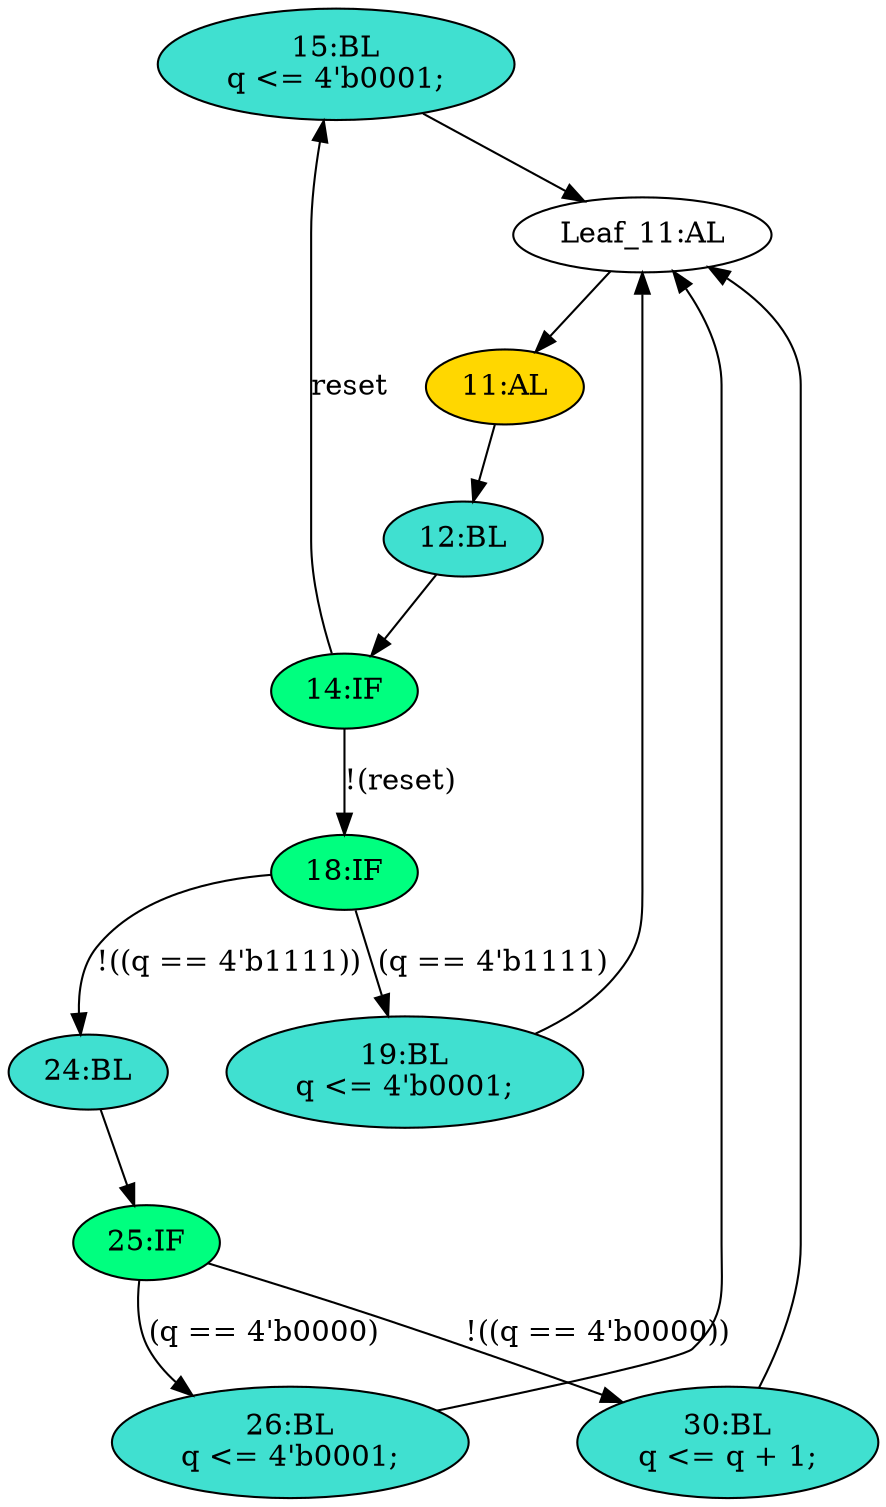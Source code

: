strict digraph "compose( ,  )" {
	node [label="\N"];
	"15:BL"	[ast="<pyverilog.vparser.ast.Block object at 0x7fa70f4b5690>",
		fillcolor=turquoise,
		label="15:BL
q <= 4'b0001;",
		statements="[<pyverilog.vparser.ast.NonblockingSubstitution object at 0x7fa70f196810>]",
		style=filled,
		typ=Block];
	"Leaf_11:AL"	[def_var="['q']",
		label="Leaf_11:AL"];
	"15:BL" -> "Leaf_11:AL"	[cond="[]",
		lineno=None];
	"30:BL"	[ast="<pyverilog.vparser.ast.Block object at 0x7fa70f1fdc50>",
		fillcolor=turquoise,
		label="30:BL
q <= q + 1;",
		statements="[<pyverilog.vparser.ast.NonblockingSubstitution object at 0x7fa70f1e6ad0>]",
		style=filled,
		typ=Block];
	"30:BL" -> "Leaf_11:AL"	[cond="[]",
		lineno=None];
	"24:BL"	[ast="<pyverilog.vparser.ast.Block object at 0x7fa70f18e290>",
		fillcolor=turquoise,
		label="24:BL",
		statements="[]",
		style=filled,
		typ=Block];
	"25:IF"	[ast="<pyverilog.vparser.ast.IfStatement object at 0x7fa70f1fd6d0>",
		fillcolor=springgreen,
		label="25:IF",
		statements="[]",
		style=filled,
		typ=IfStatement];
	"24:BL" -> "25:IF"	[cond="[]",
		lineno=None];
	"11:AL"	[ast="<pyverilog.vparser.ast.Always object at 0x7fa70f4b5e10>",
		clk_sens=True,
		fillcolor=gold,
		label="11:AL",
		sens="['clk', 'reset']",
		statements="[]",
		style=filled,
		typ=Always,
		use_var="['reset', 'q']"];
	"Leaf_11:AL" -> "11:AL";
	"12:BL"	[ast="<pyverilog.vparser.ast.Block object at 0x7fa70f4b50d0>",
		fillcolor=turquoise,
		label="12:BL",
		statements="[]",
		style=filled,
		typ=Block];
	"14:IF"	[ast="<pyverilog.vparser.ast.IfStatement object at 0x7fa70f196bd0>",
		fillcolor=springgreen,
		label="14:IF",
		statements="[]",
		style=filled,
		typ=IfStatement];
	"12:BL" -> "14:IF"	[cond="[]",
		lineno=None];
	"25:IF" -> "30:BL"	[cond="['q']",
		label="!((q == 4'b0000))",
		lineno=25];
	"26:BL"	[ast="<pyverilog.vparser.ast.Block object at 0x7fa70f1f1450>",
		fillcolor=turquoise,
		label="26:BL
q <= 4'b0001;",
		statements="[<pyverilog.vparser.ast.NonblockingSubstitution object at 0x7fa70f1fd610>]",
		style=filled,
		typ=Block];
	"25:IF" -> "26:BL"	[cond="['q']",
		label="(q == 4'b0000)",
		lineno=25];
	"19:BL"	[ast="<pyverilog.vparser.ast.Block object at 0x7fa70f1e34d0>",
		fillcolor=turquoise,
		label="19:BL
q <= 4'b0001;",
		statements="[<pyverilog.vparser.ast.NonblockingSubstitution object at 0x7fa70f18ee90>]",
		style=filled,
		typ=Block];
	"19:BL" -> "Leaf_11:AL"	[cond="[]",
		lineno=None];
	"18:IF"	[ast="<pyverilog.vparser.ast.IfStatement object at 0x7fa70f18e550>",
		fillcolor=springgreen,
		label="18:IF",
		statements="[]",
		style=filled,
		typ=IfStatement];
	"18:IF" -> "24:BL"	[cond="['q']",
		label="!((q == 4'b1111))",
		lineno=18];
	"18:IF" -> "19:BL"	[cond="['q']",
		label="(q == 4'b1111)",
		lineno=18];
	"26:BL" -> "Leaf_11:AL"	[cond="[]",
		lineno=None];
	"14:IF" -> "15:BL"	[cond="['reset']",
		label=reset,
		lineno=14];
	"14:IF" -> "18:IF"	[cond="['reset']",
		label="!(reset)",
		lineno=14];
	"11:AL" -> "12:BL"	[cond="[]",
		lineno=None];
}
